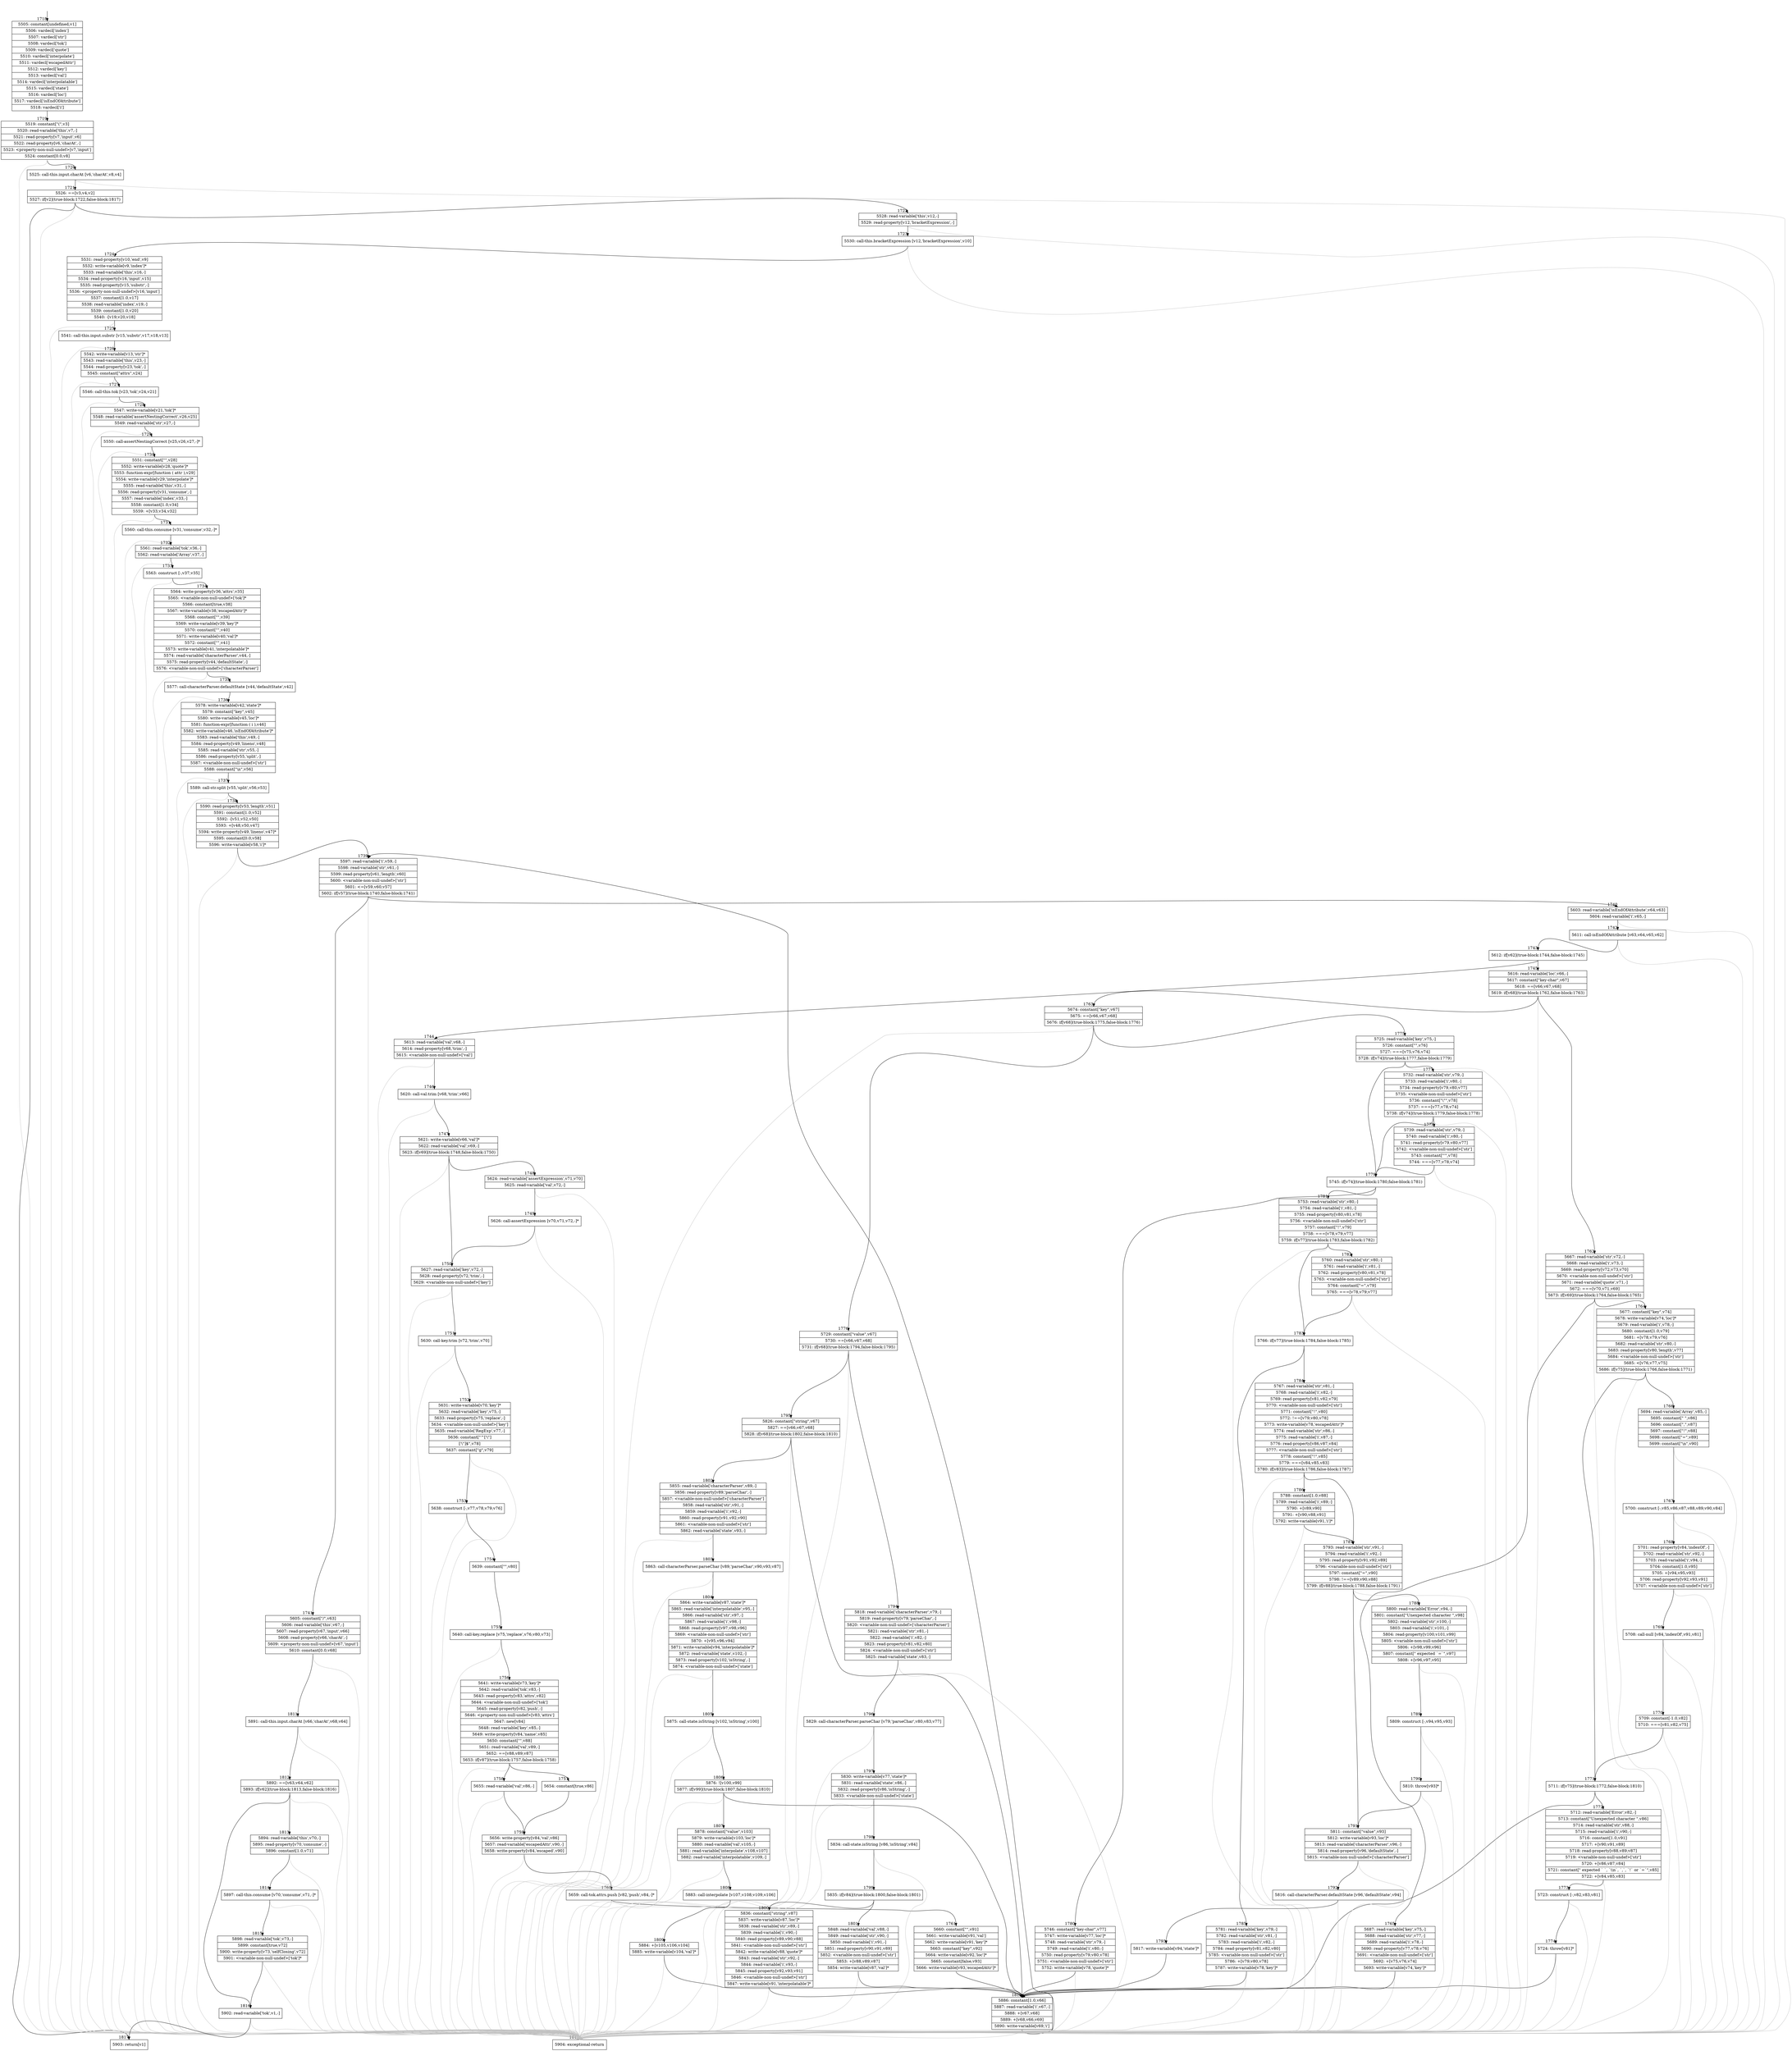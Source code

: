 digraph {
rankdir="TD"
BB_entry96[shape=none,label=""];
BB_entry96 -> BB1718 [tailport=s, headport=n, headlabel="    1718"]
BB1718 [shape=record label="{5505: constant[undefined,v1]|5506: vardecl['index']|5507: vardecl['str']|5508: vardecl['tok']|5509: vardecl['quote']|5510: vardecl['interpolate']|5511: vardecl['escapedAttr']|5512: vardecl['key']|5513: vardecl['val']|5514: vardecl['interpolatable']|5515: vardecl['state']|5516: vardecl['loc']|5517: vardecl['isEndOfAttribute']|5518: vardecl['i']}" ] 
BB1718 -> BB1719 [tailport=s, headport=n, headlabel="      1719"]
BB1719 [shape=record label="{5519: constant[\"(\",v3]|5520: read-variable['this',v7,-]|5521: read-property[v7,'input',v6]|5522: read-property[v6,'charAt',-]|5523: \<property-non-null-undef\>[v7,'input']|5524: constant[0.0,v8]}" ] 
BB1719 -> BB1720 [tailport=s, headport=n, headlabel="      1720"]
BB1719 -> BB1818 [tailport=s, headport=n, color=gray, headlabel="      1818"]
BB1720 [shape=record label="{5525: call-this.input.charAt [v6,'charAt',v8,v4]}" ] 
BB1720 -> BB1721 [tailport=s, headport=n, headlabel="      1721"]
BB1720 -> BB1818 [tailport=s, headport=n, color=gray]
BB1721 [shape=record label="{5526: ==[v3,v4,v2]|5527: if[v2](true-block:1722,false-block:1817)}" ] 
BB1721 -> BB1722 [tailport=s, headport=n, headlabel="      1722"]
BB1721 -> BB1817 [tailport=s, headport=n, headlabel="      1817"]
BB1721 -> BB1818 [tailport=s, headport=n, color=gray]
BB1722 [shape=record label="{5528: read-variable['this',v12,-]|5529: read-property[v12,'bracketExpression',-]}" ] 
BB1722 -> BB1723 [tailport=s, headport=n, headlabel="      1723"]
BB1722 -> BB1818 [tailport=s, headport=n, color=gray]
BB1723 [shape=record label="{5530: call-this.bracketExpression [v12,'bracketExpression',v10]}" ] 
BB1723 -> BB1724 [tailport=s, headport=n, headlabel="      1724"]
BB1723 -> BB1818 [tailport=s, headport=n, color=gray]
BB1724 [shape=record label="{5531: read-property[v10,'end',v9]|5532: write-variable[v9,'index']*|5533: read-variable['this',v16,-]|5534: read-property[v16,'input',v15]|5535: read-property[v15,'substr',-]|5536: \<property-non-null-undef\>[v16,'input']|5537: constant[1.0,v17]|5538: read-variable['index',v19,-]|5539: constant[1.0,v20]|5540: -[v19,v20,v18]}" ] 
BB1724 -> BB1725 [tailport=s, headport=n, headlabel="      1725"]
BB1724 -> BB1818 [tailport=s, headport=n, color=gray]
BB1725 [shape=record label="{5541: call-this.input.substr [v15,'substr',v17,v18,v13]}" ] 
BB1725 -> BB1726 [tailport=s, headport=n, headlabel="      1726"]
BB1725 -> BB1818 [tailport=s, headport=n, color=gray]
BB1726 [shape=record label="{5542: write-variable[v13,'str']*|5543: read-variable['this',v23,-]|5544: read-property[v23,'tok',-]|5545: constant[\"attrs\",v24]}" ] 
BB1726 -> BB1727 [tailport=s, headport=n, headlabel="      1727"]
BB1726 -> BB1818 [tailport=s, headport=n, color=gray]
BB1727 [shape=record label="{5546: call-this.tok [v23,'tok',v24,v21]}" ] 
BB1727 -> BB1728 [tailport=s, headport=n, headlabel="      1728"]
BB1727 -> BB1818 [tailport=s, headport=n, color=gray]
BB1728 [shape=record label="{5547: write-variable[v21,'tok']*|5548: read-variable['assertNestingCorrect',v26,v25]|5549: read-variable['str',v27,-]}" ] 
BB1728 -> BB1729 [tailport=s, headport=n, headlabel="      1729"]
BB1728 -> BB1818 [tailport=s, headport=n, color=gray]
BB1729 [shape=record label="{5550: call-assertNestingCorrect [v25,v26,v27,-]*}" ] 
BB1729 -> BB1730 [tailport=s, headport=n, headlabel="      1730"]
BB1729 -> BB1818 [tailport=s, headport=n, color=gray]
BB1730 [shape=record label="{5551: constant[\"\",v28]|5552: write-variable[v28,'quote']*|5553: function-expr[function ( attr ),v29]|5554: write-variable[v29,'interpolate']*|5555: read-variable['this',v31,-]|5556: read-property[v31,'consume',-]|5557: read-variable['index',v33,-]|5558: constant[1.0,v34]|5559: +[v33,v34,v32]}" ] 
BB1730 -> BB1731 [tailport=s, headport=n, headlabel="      1731"]
BB1730 -> BB1818 [tailport=s, headport=n, color=gray]
BB1731 [shape=record label="{5560: call-this.consume [v31,'consume',v32,-]*}" ] 
BB1731 -> BB1732 [tailport=s, headport=n, headlabel="      1732"]
BB1731 -> BB1818 [tailport=s, headport=n, color=gray]
BB1732 [shape=record label="{5561: read-variable['tok',v36,-]|5562: read-variable['Array',v37,-]}" ] 
BB1732 -> BB1733 [tailport=s, headport=n, headlabel="      1733"]
BB1732 -> BB1818 [tailport=s, headport=n, color=gray]
BB1733 [shape=record label="{5563: construct [-,v37,v35]}" ] 
BB1733 -> BB1734 [tailport=s, headport=n, headlabel="      1734"]
BB1733 -> BB1818 [tailport=s, headport=n, color=gray]
BB1734 [shape=record label="{5564: write-property[v36,'attrs',v35]|5565: \<variable-non-null-undef\>['tok']*|5566: constant[true,v38]|5567: write-variable[v38,'escapedAttr']*|5568: constant[\"\",v39]|5569: write-variable[v39,'key']*|5570: constant[\"\",v40]|5571: write-variable[v40,'val']*|5572: constant[\"\",v41]|5573: write-variable[v41,'interpolatable']*|5574: read-variable['characterParser',v44,-]|5575: read-property[v44,'defaultState',-]|5576: \<variable-non-null-undef\>['characterParser']}" ] 
BB1734 -> BB1735 [tailport=s, headport=n, headlabel="      1735"]
BB1734 -> BB1818 [tailport=s, headport=n, color=gray]
BB1735 [shape=record label="{5577: call-characterParser.defaultState [v44,'defaultState',v42]}" ] 
BB1735 -> BB1736 [tailport=s, headport=n, headlabel="      1736"]
BB1735 -> BB1818 [tailport=s, headport=n, color=gray]
BB1736 [shape=record label="{5578: write-variable[v42,'state']*|5579: constant[\"key\",v45]|5580: write-variable[v45,'loc']*|5581: function-expr[function ( i ),v46]|5582: write-variable[v46,'isEndOfAttribute']*|5583: read-variable['this',v49,-]|5584: read-property[v49,'lineno',v48]|5585: read-variable['str',v55,-]|5586: read-property[v55,'split',-]|5587: \<variable-non-null-undef\>['str']|5588: constant[\"\\n\",v56]}" ] 
BB1736 -> BB1737 [tailport=s, headport=n, headlabel="      1737"]
BB1736 -> BB1818 [tailport=s, headport=n, color=gray]
BB1737 [shape=record label="{5589: call-str.split [v55,'split',v56,v53]}" ] 
BB1737 -> BB1738 [tailport=s, headport=n, headlabel="      1738"]
BB1737 -> BB1818 [tailport=s, headport=n, color=gray]
BB1738 [shape=record label="{5590: read-property[v53,'length',v51]|5591: constant[1.0,v52]|5592: -[v51,v52,v50]|5593: +[v48,v50,v47]|5594: write-property[v49,'lineno',v47]*|5595: constant[0.0,v58]|5596: write-variable[v58,'i']*}" ] 
BB1738 -> BB1739 [tailport=s, headport=n, headlabel="      1739"]
BB1738 -> BB1818 [tailport=s, headport=n, color=gray]
BB1739 [shape=record label="{5597: read-variable['i',v59,-]|5598: read-variable['str',v61,-]|5599: read-property[v61,'length',v60]|5600: \<variable-non-null-undef\>['str']|5601: \<=[v59,v60,v57]|5602: if[v57](true-block:1740,false-block:1741)}" ] 
BB1739 -> BB1740 [tailport=s, headport=n, headlabel="      1740"]
BB1739 -> BB1741 [tailport=s, headport=n, headlabel="      1741"]
BB1739 -> BB1818 [tailport=s, headport=n, color=gray]
BB1740 [shape=record label="{5603: read-variable['isEndOfAttribute',v64,v63]|5604: read-variable['i',v65,-]}" ] 
BB1740 -> BB1742 [tailport=s, headport=n, headlabel="      1742"]
BB1740 -> BB1818 [tailport=s, headport=n, color=gray]
BB1741 [shape=record label="{5605: constant[\"/\",v63]|5606: read-variable['this',v67,-]|5607: read-property[v67,'input',v66]|5608: read-property[v66,'charAt',-]|5609: \<property-non-null-undef\>[v67,'input']|5610: constant[0.0,v68]}" ] 
BB1741 -> BB1811 [tailport=s, headport=n, headlabel="      1811"]
BB1741 -> BB1818 [tailport=s, headport=n, color=gray]
BB1742 [shape=record label="{5611: call-isEndOfAttribute [v63,v64,v65,v62]}" ] 
BB1742 -> BB1743 [tailport=s, headport=n, headlabel="      1743"]
BB1742 -> BB1818 [tailport=s, headport=n, color=gray]
BB1743 [shape=record label="{5612: if[v62](true-block:1744,false-block:1745)}" ] 
BB1743 -> BB1744 [tailport=s, headport=n, headlabel="      1744"]
BB1743 -> BB1745 [tailport=s, headport=n, headlabel="      1745"]
BB1744 [shape=record label="{5613: read-variable['val',v68,-]|5614: read-property[v68,'trim',-]|5615: \<variable-non-null-undef\>['val']}" ] 
BB1744 -> BB1746 [tailport=s, headport=n, headlabel="      1746"]
BB1744 -> BB1818 [tailport=s, headport=n, color=gray]
BB1745 [shape=record label="{5616: read-variable['loc',v66,-]|5617: constant[\"key-char\",v67]|5618: ==[v66,v67,v68]|5619: if[v68](true-block:1762,false-block:1763)}" ] 
BB1745 -> BB1762 [tailport=s, headport=n, headlabel="      1762"]
BB1745 -> BB1763 [tailport=s, headport=n, headlabel="      1763"]
BB1745 -> BB1818 [tailport=s, headport=n, color=gray]
BB1746 [shape=record label="{5620: call-val.trim [v68,'trim',v66]}" ] 
BB1746 -> BB1747 [tailport=s, headport=n, headlabel="      1747"]
BB1746 -> BB1818 [tailport=s, headport=n, color=gray]
BB1747 [shape=record label="{5621: write-variable[v66,'val']*|5622: read-variable['val',v69,-]|5623: if[v69](true-block:1748,false-block:1750)}" ] 
BB1747 -> BB1748 [tailport=s, headport=n, headlabel="      1748"]
BB1747 -> BB1750 [tailport=s, headport=n, headlabel="      1750"]
BB1747 -> BB1818 [tailport=s, headport=n, color=gray]
BB1748 [shape=record label="{5624: read-variable['assertExpression',v71,v70]|5625: read-variable['val',v72,-]}" ] 
BB1748 -> BB1749 [tailport=s, headport=n, headlabel="      1749"]
BB1748 -> BB1818 [tailport=s, headport=n, color=gray]
BB1749 [shape=record label="{5626: call-assertExpression [v70,v71,v72,-]*}" ] 
BB1749 -> BB1750 [tailport=s, headport=n]
BB1749 -> BB1818 [tailport=s, headport=n, color=gray]
BB1750 [shape=record label="{5627: read-variable['key',v72,-]|5628: read-property[v72,'trim',-]|5629: \<variable-non-null-undef\>['key']}" ] 
BB1750 -> BB1751 [tailport=s, headport=n, headlabel="      1751"]
BB1750 -> BB1818 [tailport=s, headport=n, color=gray]
BB1751 [shape=record label="{5630: call-key.trim [v72,'trim',v70]}" ] 
BB1751 -> BB1752 [tailport=s, headport=n, headlabel="      1752"]
BB1751 -> BB1818 [tailport=s, headport=n, color=gray]
BB1752 [shape=record label="{5631: write-variable[v70,'key']*|5632: read-variable['key',v75,-]|5633: read-property[v75,'replace',-]|5634: \<variable-non-null-undef\>['key']|5635: read-variable['RegExp',v77,-]|5636: constant[\"^['\\\"]|['\\\"]$\",v78]|5637: constant[\"g\",v79]}" ] 
BB1752 -> BB1753 [tailport=s, headport=n, headlabel="      1753"]
BB1752 -> BB1818 [tailport=s, headport=n, color=gray]
BB1753 [shape=record label="{5638: construct [-,v77,v78,v79,v76]}" ] 
BB1753 -> BB1754 [tailport=s, headport=n, headlabel="      1754"]
BB1753 -> BB1818 [tailport=s, headport=n, color=gray]
BB1754 [shape=record label="{5639: constant[\"\",v80]}" ] 
BB1754 -> BB1755 [tailport=s, headport=n, headlabel="      1755"]
BB1755 [shape=record label="{5640: call-key.replace [v75,'replace',v76,v80,v73]}" ] 
BB1755 -> BB1756 [tailport=s, headport=n, headlabel="      1756"]
BB1755 -> BB1818 [tailport=s, headport=n, color=gray]
BB1756 [shape=record label="{5641: write-variable[v73,'key']*|5642: read-variable['tok',v83,-]|5643: read-property[v83,'attrs',v82]|5644: \<variable-non-null-undef\>['tok']|5645: read-property[v82,'push',-]|5646: \<property-non-null-undef\>[v83,'attrs']|5647: new[v84]|5648: read-variable['key',v85,-]|5649: write-property[v84,'name',v85]|5650: constant[\"\",v88]|5651: read-variable['val',v89,-]|5652: ==[v88,v89,v87]|5653: if[v87](true-block:1757,false-block:1758)}" ] 
BB1756 -> BB1757 [tailport=s, headport=n, headlabel="      1757"]
BB1756 -> BB1758 [tailport=s, headport=n, headlabel="      1758"]
BB1756 -> BB1818 [tailport=s, headport=n, color=gray]
BB1757 [shape=record label="{5654: constant[true,v86]}" ] 
BB1757 -> BB1759 [tailport=s, headport=n, headlabel="      1759"]
BB1758 [shape=record label="{5655: read-variable['val',v86,-]}" ] 
BB1758 -> BB1759 [tailport=s, headport=n]
BB1758 -> BB1818 [tailport=s, headport=n, color=gray]
BB1759 [shape=record label="{5656: write-property[v84,'val',v86]|5657: read-variable['escapedAttr',v90,-]|5658: write-property[v84,'escaped',v90]}" ] 
BB1759 -> BB1760 [tailport=s, headport=n, headlabel="      1760"]
BB1759 -> BB1818 [tailport=s, headport=n, color=gray]
BB1760 [shape=record label="{5659: call-tok.attrs.push [v82,'push',v84,-]*}" ] 
BB1760 -> BB1761 [tailport=s, headport=n, headlabel="      1761"]
BB1760 -> BB1818 [tailport=s, headport=n, color=gray]
BB1761 [shape=record label="{5660: constant[\"\",v91]|5661: write-variable[v91,'val']|5662: write-variable[v91,'key']*|5663: constant[\"key\",v92]|5664: write-variable[v92,'loc']*|5665: constant[false,v93]|5666: write-variable[v93,'escapedAttr']*}" ] 
BB1761 -> BB1810 [tailport=s, headport=n, headlabel="      1810"]
BB1762 [shape=record label="{5667: read-variable['str',v72,-]|5668: read-variable['i',v73,-]|5669: read-property[v72,v73,v70]|5670: \<variable-non-null-undef\>['str']|5671: read-variable['quote',v71,-]|5672: ===[v70,v71,v69]|5673: if[v69](true-block:1764,false-block:1765)}" ] 
BB1762 -> BB1764 [tailport=s, headport=n, headlabel="      1764"]
BB1762 -> BB1765 [tailport=s, headport=n, headlabel="      1765"]
BB1762 -> BB1818 [tailport=s, headport=n, color=gray]
BB1763 [shape=record label="{5674: constant[\"key\",v67]|5675: ==[v66,v67,v68]|5676: if[v68](true-block:1775,false-block:1776)}" ] 
BB1763 -> BB1775 [tailport=s, headport=n, headlabel="      1775"]
BB1763 -> BB1776 [tailport=s, headport=n, headlabel="      1776"]
BB1763 -> BB1818 [tailport=s, headport=n, color=gray]
BB1764 [shape=record label="{5677: constant[\"key\",v74]|5678: write-variable[v74,'loc']*|5679: read-variable['i',v78,-]|5680: constant[1.0,v79]|5681: +[v78,v79,v76]|5682: read-variable['str',v80,-]|5683: read-property[v80,'length',v77]|5684: \<variable-non-null-undef\>['str']|5685: \<[v76,v77,v75]|5686: if[v75](true-block:1766,false-block:1771)}" ] 
BB1764 -> BB1771 [tailport=s, headport=n, headlabel="      1771"]
BB1764 -> BB1766 [tailport=s, headport=n, headlabel="      1766"]
BB1764 -> BB1818 [tailport=s, headport=n, color=gray]
BB1765 [shape=record label="{5687: read-variable['key',v75,-]|5688: read-variable['str',v77,-]|5689: read-variable['i',v78,-]|5690: read-property[v77,v78,v76]|5691: \<variable-non-null-undef\>['str']|5692: +[v75,v76,v74]|5693: write-variable[v74,'key']*}" ] 
BB1765 -> BB1810 [tailport=s, headport=n]
BB1765 -> BB1818 [tailport=s, headport=n, color=gray]
BB1766 [shape=record label="{5694: read-variable['Array',v85,-]|5695: constant[\" \",v86]|5696: constant[\",\",v87]|5697: constant[\"!\",v88]|5698: constant[\"=\",v89]|5699: constant[\"\\n\",v90]}" ] 
BB1766 -> BB1767 [tailport=s, headport=n, headlabel="      1767"]
BB1766 -> BB1818 [tailport=s, headport=n, color=gray]
BB1767 [shape=record label="{5700: construct [-,v85,v86,v87,v88,v89,v90,v84]}" ] 
BB1767 -> BB1768 [tailport=s, headport=n, headlabel="      1768"]
BB1767 -> BB1818 [tailport=s, headport=n, color=gray]
BB1768 [shape=record label="{5701: read-property[v84,'indexOf',-]|5702: read-variable['str',v92,-]|5703: read-variable['i',v94,-]|5704: constant[1.0,v95]|5705: +[v94,v95,v93]|5706: read-property[v92,v93,v91]|5707: \<variable-non-null-undef\>['str']}" ] 
BB1768 -> BB1769 [tailport=s, headport=n, headlabel="      1769"]
BB1768 -> BB1818 [tailport=s, headport=n, color=gray]
BB1769 [shape=record label="{5708: call-null [v84,'indexOf',v91,v81]}" ] 
BB1769 -> BB1770 [tailport=s, headport=n, headlabel="      1770"]
BB1769 -> BB1818 [tailport=s, headport=n, color=gray]
BB1770 [shape=record label="{5709: constant[-1.0,v82]|5710: ===[v81,v82,v75]}" ] 
BB1770 -> BB1771 [tailport=s, headport=n]
BB1770 -> BB1818 [tailport=s, headport=n, color=gray]
BB1771 [shape=record label="{5711: if[v75](true-block:1772,false-block:1810)}" ] 
BB1771 -> BB1772 [tailport=s, headport=n, headlabel="      1772"]
BB1771 -> BB1810 [tailport=s, headport=n]
BB1772 [shape=record label="{5712: read-variable['Error',v82,-]|5713: constant[\"Unexpected character \",v86]|5714: read-variable['str',v88,-]|5715: read-variable['i',v90,-]|5716: constant[1.0,v91]|5717: +[v90,v91,v89]|5718: read-property[v88,v89,v87]|5719: \<variable-non-null-undef\>['str']|5720: +[v86,v87,v84]|5721: constant[\" expected ` `, `\\\\n`, `,`, `!` or `=`\",v85]|5722: +[v84,v85,v83]}" ] 
BB1772 -> BB1773 [tailport=s, headport=n, headlabel="      1773"]
BB1772 -> BB1818 [tailport=s, headport=n, color=gray]
BB1773 [shape=record label="{5723: construct [-,v82,v83,v81]}" ] 
BB1773 -> BB1774 [tailport=s, headport=n, headlabel="      1774"]
BB1773 -> BB1818 [tailport=s, headport=n, color=gray]
BB1774 [shape=record label="{5724: throw[v81]*}" ] 
BB1774 -> BB1810 [tailport=s, headport=n]
BB1774 -> BB1818 [tailport=s, headport=n, color=gray]
BB1775 [shape=record label="{5725: read-variable['key',v75,-]|5726: constant[\"\",v76]|5727: ===[v75,v76,v74]|5728: if[v74](true-block:1777,false-block:1779)}" ] 
BB1775 -> BB1779 [tailport=s, headport=n, headlabel="      1779"]
BB1775 -> BB1777 [tailport=s, headport=n, headlabel="      1777"]
BB1775 -> BB1818 [tailport=s, headport=n, color=gray]
BB1776 [shape=record label="{5729: constant[\"value\",v67]|5730: ==[v66,v67,v68]|5731: if[v68](true-block:1794,false-block:1795)}" ] 
BB1776 -> BB1794 [tailport=s, headport=n, headlabel="      1794"]
BB1776 -> BB1795 [tailport=s, headport=n, headlabel="      1795"]
BB1776 -> BB1818 [tailport=s, headport=n, color=gray]
BB1777 [shape=record label="{5732: read-variable['str',v79,-]|5733: read-variable['i',v80,-]|5734: read-property[v79,v80,v77]|5735: \<variable-non-null-undef\>['str']|5736: constant[\"\\\"\",v78]|5737: ===[v77,v78,v74]|5738: if[v74](true-block:1779,false-block:1778)}" ] 
BB1777 -> BB1779 [tailport=s, headport=n]
BB1777 -> BB1778 [tailport=s, headport=n, headlabel="      1778"]
BB1777 -> BB1818 [tailport=s, headport=n, color=gray]
BB1778 [shape=record label="{5739: read-variable['str',v79,-]|5740: read-variable['i',v80,-]|5741: read-property[v79,v80,v77]|5742: \<variable-non-null-undef\>['str']|5743: constant[\"'\",v78]|5744: ===[v77,v78,v74]}" ] 
BB1778 -> BB1779 [tailport=s, headport=n]
BB1778 -> BB1818 [tailport=s, headport=n, color=gray]
BB1779 [shape=record label="{5745: if[v74](true-block:1780,false-block:1781)}" ] 
BB1779 -> BB1780 [tailport=s, headport=n, headlabel="      1780"]
BB1779 -> BB1781 [tailport=s, headport=n, headlabel="      1781"]
BB1780 [shape=record label="{5746: constant[\"key-char\",v77]|5747: write-variable[v77,'loc']*|5748: read-variable['str',v79,-]|5749: read-variable['i',v80,-]|5750: read-property[v79,v80,v78]|5751: \<variable-non-null-undef\>['str']|5752: write-variable[v78,'quote']*}" ] 
BB1780 -> BB1810 [tailport=s, headport=n]
BB1780 -> BB1818 [tailport=s, headport=n, color=gray]
BB1781 [shape=record label="{5753: read-variable['str',v80,-]|5754: read-variable['i',v81,-]|5755: read-property[v80,v81,v78]|5756: \<variable-non-null-undef\>['str']|5757: constant[\"!\",v79]|5758: ===[v78,v79,v77]|5759: if[v77](true-block:1783,false-block:1782)}" ] 
BB1781 -> BB1783 [tailport=s, headport=n, headlabel="      1783"]
BB1781 -> BB1782 [tailport=s, headport=n, headlabel="      1782"]
BB1781 -> BB1818 [tailport=s, headport=n, color=gray]
BB1782 [shape=record label="{5760: read-variable['str',v80,-]|5761: read-variable['i',v81,-]|5762: read-property[v80,v81,v78]|5763: \<variable-non-null-undef\>['str']|5764: constant[\"=\",v79]|5765: ===[v78,v79,v77]}" ] 
BB1782 -> BB1783 [tailport=s, headport=n]
BB1782 -> BB1818 [tailport=s, headport=n, color=gray]
BB1783 [shape=record label="{5766: if[v77](true-block:1784,false-block:1785)}" ] 
BB1783 -> BB1784 [tailport=s, headport=n, headlabel="      1784"]
BB1783 -> BB1785 [tailport=s, headport=n, headlabel="      1785"]
BB1784 [shape=record label="{5767: read-variable['str',v81,-]|5768: read-variable['i',v82,-]|5769: read-property[v81,v82,v79]|5770: \<variable-non-null-undef\>['str']|5771: constant[\"!\",v80]|5772: !==[v79,v80,v78]|5773: write-variable[v78,'escapedAttr']*|5774: read-variable['str',v86,-]|5775: read-variable['i',v87,-]|5776: read-property[v86,v87,v84]|5777: \<variable-non-null-undef\>['str']|5778: constant[\"!\",v85]|5779: ===[v84,v85,v83]|5780: if[v83](true-block:1786,false-block:1787)}" ] 
BB1784 -> BB1786 [tailport=s, headport=n, headlabel="      1786"]
BB1784 -> BB1787 [tailport=s, headport=n, headlabel="      1787"]
BB1784 -> BB1818 [tailport=s, headport=n, color=gray]
BB1785 [shape=record label="{5781: read-variable['key',v79,-]|5782: read-variable['str',v81,-]|5783: read-variable['i',v82,-]|5784: read-property[v81,v82,v80]|5785: \<variable-non-null-undef\>['str']|5786: +[v79,v80,v78]|5787: write-variable[v78,'key']*}" ] 
BB1785 -> BB1810 [tailport=s, headport=n]
BB1785 -> BB1818 [tailport=s, headport=n, color=gray]
BB1786 [shape=record label="{5788: constant[1.0,v88]|5789: read-variable['i',v89,-]|5790: +[v89,v90]|5791: +[v90,v88,v91]|5792: write-variable[v91,'i']*}" ] 
BB1786 -> BB1787 [tailport=s, headport=n]
BB1786 -> BB1818 [tailport=s, headport=n, color=gray]
BB1787 [shape=record label="{5793: read-variable['str',v91,-]|5794: read-variable['i',v92,-]|5795: read-property[v91,v92,v89]|5796: \<variable-non-null-undef\>['str']|5797: constant[\"=\",v90]|5798: !==[v89,v90,v88]|5799: if[v88](true-block:1788,false-block:1791)}" ] 
BB1787 -> BB1788 [tailport=s, headport=n, headlabel="      1788"]
BB1787 -> BB1791 [tailport=s, headport=n, headlabel="      1791"]
BB1787 -> BB1818 [tailport=s, headport=n, color=gray]
BB1788 [shape=record label="{5800: read-variable['Error',v94,-]|5801: constant[\"Unexpected character \",v98]|5802: read-variable['str',v100,-]|5803: read-variable['i',v101,-]|5804: read-property[v100,v101,v99]|5805: \<variable-non-null-undef\>['str']|5806: +[v98,v99,v96]|5807: constant[\" expected `=`\",v97]|5808: +[v96,v97,v95]}" ] 
BB1788 -> BB1789 [tailport=s, headport=n, headlabel="      1789"]
BB1788 -> BB1818 [tailport=s, headport=n, color=gray]
BB1789 [shape=record label="{5809: construct [-,v94,v95,v93]}" ] 
BB1789 -> BB1790 [tailport=s, headport=n, headlabel="      1790"]
BB1789 -> BB1818 [tailport=s, headport=n, color=gray]
BB1790 [shape=record label="{5810: throw[v93]*}" ] 
BB1790 -> BB1791 [tailport=s, headport=n]
BB1790 -> BB1818 [tailport=s, headport=n, color=gray]
BB1791 [shape=record label="{5811: constant[\"value\",v93]|5812: write-variable[v93,'loc']*|5813: read-variable['characterParser',v96,-]|5814: read-property[v96,'defaultState',-]|5815: \<variable-non-null-undef\>['characterParser']}" ] 
BB1791 -> BB1792 [tailport=s, headport=n, headlabel="      1792"]
BB1791 -> BB1818 [tailport=s, headport=n, color=gray]
BB1792 [shape=record label="{5816: call-characterParser.defaultState [v96,'defaultState',v94]}" ] 
BB1792 -> BB1793 [tailport=s, headport=n, headlabel="      1793"]
BB1792 -> BB1818 [tailport=s, headport=n, color=gray]
BB1793 [shape=record label="{5817: write-variable[v94,'state']*}" ] 
BB1793 -> BB1810 [tailport=s, headport=n]
BB1794 [shape=record label="{5818: read-variable['characterParser',v79,-]|5819: read-property[v79,'parseChar',-]|5820: \<variable-non-null-undef\>['characterParser']|5821: read-variable['str',v81,-]|5822: read-variable['i',v82,-]|5823: read-property[v81,v82,v80]|5824: \<variable-non-null-undef\>['str']|5825: read-variable['state',v83,-]}" ] 
BB1794 -> BB1796 [tailport=s, headport=n, headlabel="      1796"]
BB1794 -> BB1818 [tailport=s, headport=n, color=gray]
BB1795 [shape=record label="{5826: constant[\"string\",v67]|5827: ==[v66,v67,v68]|5828: if[v68](true-block:1802,false-block:1810)}" ] 
BB1795 -> BB1802 [tailport=s, headport=n, headlabel="      1802"]
BB1795 -> BB1810 [tailport=s, headport=n]
BB1795 -> BB1818 [tailport=s, headport=n, color=gray]
BB1796 [shape=record label="{5829: call-characterParser.parseChar [v79,'parseChar',v80,v83,v77]}" ] 
BB1796 -> BB1797 [tailport=s, headport=n, headlabel="      1797"]
BB1796 -> BB1818 [tailport=s, headport=n, color=gray]
BB1797 [shape=record label="{5830: write-variable[v77,'state']*|5831: read-variable['state',v86,-]|5832: read-property[v86,'isString',-]|5833: \<variable-non-null-undef\>['state']}" ] 
BB1797 -> BB1798 [tailport=s, headport=n, headlabel="      1798"]
BB1797 -> BB1818 [tailport=s, headport=n, color=gray]
BB1798 [shape=record label="{5834: call-state.isString [v86,'isString',v84]}" ] 
BB1798 -> BB1799 [tailport=s, headport=n, headlabel="      1799"]
BB1798 -> BB1818 [tailport=s, headport=n, color=gray]
BB1799 [shape=record label="{5835: if[v84](true-block:1800,false-block:1801)}" ] 
BB1799 -> BB1800 [tailport=s, headport=n, headlabel="      1800"]
BB1799 -> BB1801 [tailport=s, headport=n, headlabel="      1801"]
BB1800 [shape=record label="{5836: constant[\"string\",v87]|5837: write-variable[v87,'loc']*|5838: read-variable['str',v89,-]|5839: read-variable['i',v90,-]|5840: read-property[v89,v90,v88]|5841: \<variable-non-null-undef\>['str']|5842: write-variable[v88,'quote']*|5843: read-variable['str',v92,-]|5844: read-variable['i',v93,-]|5845: read-property[v92,v93,v91]|5846: \<variable-non-null-undef\>['str']|5847: write-variable[v91,'interpolatable']*}" ] 
BB1800 -> BB1810 [tailport=s, headport=n]
BB1800 -> BB1818 [tailport=s, headport=n, color=gray]
BB1801 [shape=record label="{5848: read-variable['val',v88,-]|5849: read-variable['str',v90,-]|5850: read-variable['i',v91,-]|5851: read-property[v90,v91,v89]|5852: \<variable-non-null-undef\>['str']|5853: +[v88,v89,v87]|5854: write-variable[v87,'val']*}" ] 
BB1801 -> BB1810 [tailport=s, headport=n]
BB1801 -> BB1818 [tailport=s, headport=n, color=gray]
BB1802 [shape=record label="{5855: read-variable['characterParser',v89,-]|5856: read-property[v89,'parseChar',-]|5857: \<variable-non-null-undef\>['characterParser']|5858: read-variable['str',v91,-]|5859: read-variable['i',v92,-]|5860: read-property[v91,v92,v90]|5861: \<variable-non-null-undef\>['str']|5862: read-variable['state',v93,-]}" ] 
BB1802 -> BB1803 [tailport=s, headport=n, headlabel="      1803"]
BB1802 -> BB1818 [tailport=s, headport=n, color=gray]
BB1803 [shape=record label="{5863: call-characterParser.parseChar [v89,'parseChar',v90,v93,v87]}" ] 
BB1803 -> BB1804 [tailport=s, headport=n, headlabel="      1804"]
BB1803 -> BB1818 [tailport=s, headport=n, color=gray]
BB1804 [shape=record label="{5864: write-variable[v87,'state']*|5865: read-variable['interpolatable',v95,-]|5866: read-variable['str',v97,-]|5867: read-variable['i',v98,-]|5868: read-property[v97,v98,v96]|5869: \<variable-non-null-undef\>['str']|5870: +[v95,v96,v94]|5871: write-variable[v94,'interpolatable']*|5872: read-variable['state',v102,-]|5873: read-property[v102,'isString',-]|5874: \<variable-non-null-undef\>['state']}" ] 
BB1804 -> BB1805 [tailport=s, headport=n, headlabel="      1805"]
BB1804 -> BB1818 [tailport=s, headport=n, color=gray]
BB1805 [shape=record label="{5875: call-state.isString [v102,'isString',v100]}" ] 
BB1805 -> BB1806 [tailport=s, headport=n, headlabel="      1806"]
BB1805 -> BB1818 [tailport=s, headport=n, color=gray]
BB1806 [shape=record label="{5876: ![v100,v99]|5877: if[v99](true-block:1807,false-block:1810)}" ] 
BB1806 -> BB1807 [tailport=s, headport=n, headlabel="      1807"]
BB1806 -> BB1810 [tailport=s, headport=n]
BB1806 -> BB1818 [tailport=s, headport=n, color=gray]
BB1807 [shape=record label="{5878: constant[\"value\",v103]|5879: write-variable[v103,'loc']*|5880: read-variable['val',v105,-]|5881: read-variable['interpolate',v108,v107]|5882: read-variable['interpolatable',v109,-]}" ] 
BB1807 -> BB1808 [tailport=s, headport=n, headlabel="      1808"]
BB1807 -> BB1818 [tailport=s, headport=n, color=gray]
BB1808 [shape=record label="{5883: call-interpolate [v107,v108,v109,v106]}" ] 
BB1808 -> BB1809 [tailport=s, headport=n, headlabel="      1809"]
BB1808 -> BB1818 [tailport=s, headport=n, color=gray]
BB1809 [shape=record label="{5884: +[v105,v106,v104]|5885: write-variable[v104,'val']*}" ] 
BB1809 -> BB1810 [tailport=s, headport=n]
BB1809 -> BB1818 [tailport=s, headport=n, color=gray]
BB1810 [shape=record label="{5886: constant[1.0,v66]|5887: read-variable['i',v67,-]|5888: +[v67,v68]|5889: +[v68,v66,v69]|5890: write-variable[v69,'i']}" ] 
BB1810 -> BB1739 [tailport=s, headport=n]
BB1810 -> BB1818 [tailport=s, headport=n, color=gray]
BB1811 [shape=record label="{5891: call-this.input.charAt [v66,'charAt',v68,v64]}" ] 
BB1811 -> BB1812 [tailport=s, headport=n, headlabel="      1812"]
BB1811 -> BB1818 [tailport=s, headport=n, color=gray]
BB1812 [shape=record label="{5892: ==[v63,v64,v62]|5893: if[v62](true-block:1813,false-block:1816)}" ] 
BB1812 -> BB1813 [tailport=s, headport=n, headlabel="      1813"]
BB1812 -> BB1816 [tailport=s, headport=n, headlabel="      1816"]
BB1812 -> BB1818 [tailport=s, headport=n, color=gray]
BB1813 [shape=record label="{5894: read-variable['this',v70,-]|5895: read-property[v70,'consume',-]|5896: constant[1.0,v71]}" ] 
BB1813 -> BB1814 [tailport=s, headport=n, headlabel="      1814"]
BB1813 -> BB1818 [tailport=s, headport=n, color=gray]
BB1814 [shape=record label="{5897: call-this.consume [v70,'consume',v71,-]*}" ] 
BB1814 -> BB1815 [tailport=s, headport=n, headlabel="      1815"]
BB1814 -> BB1818 [tailport=s, headport=n, color=gray]
BB1815 [shape=record label="{5898: read-variable['tok',v73,-]|5899: constant[true,v72]|5900: write-property[v73,'selfClosing',v72]|5901: \<variable-non-null-undef\>['tok']*}" ] 
BB1815 -> BB1816 [tailport=s, headport=n]
BB1815 -> BB1818 [tailport=s, headport=n, color=gray]
BB1816 [shape=record label="{5902: read-variable['tok',v1,-]}" ] 
BB1816 -> BB1817 [tailport=s, headport=n]
BB1816 -> BB1818 [tailport=s, headport=n, color=gray]
BB1817 [shape=record label="{5903: return[v1]}" ] 
BB1818 [shape=record label="{5904: exceptional-return}" ] 
//#$~ 1912
}
